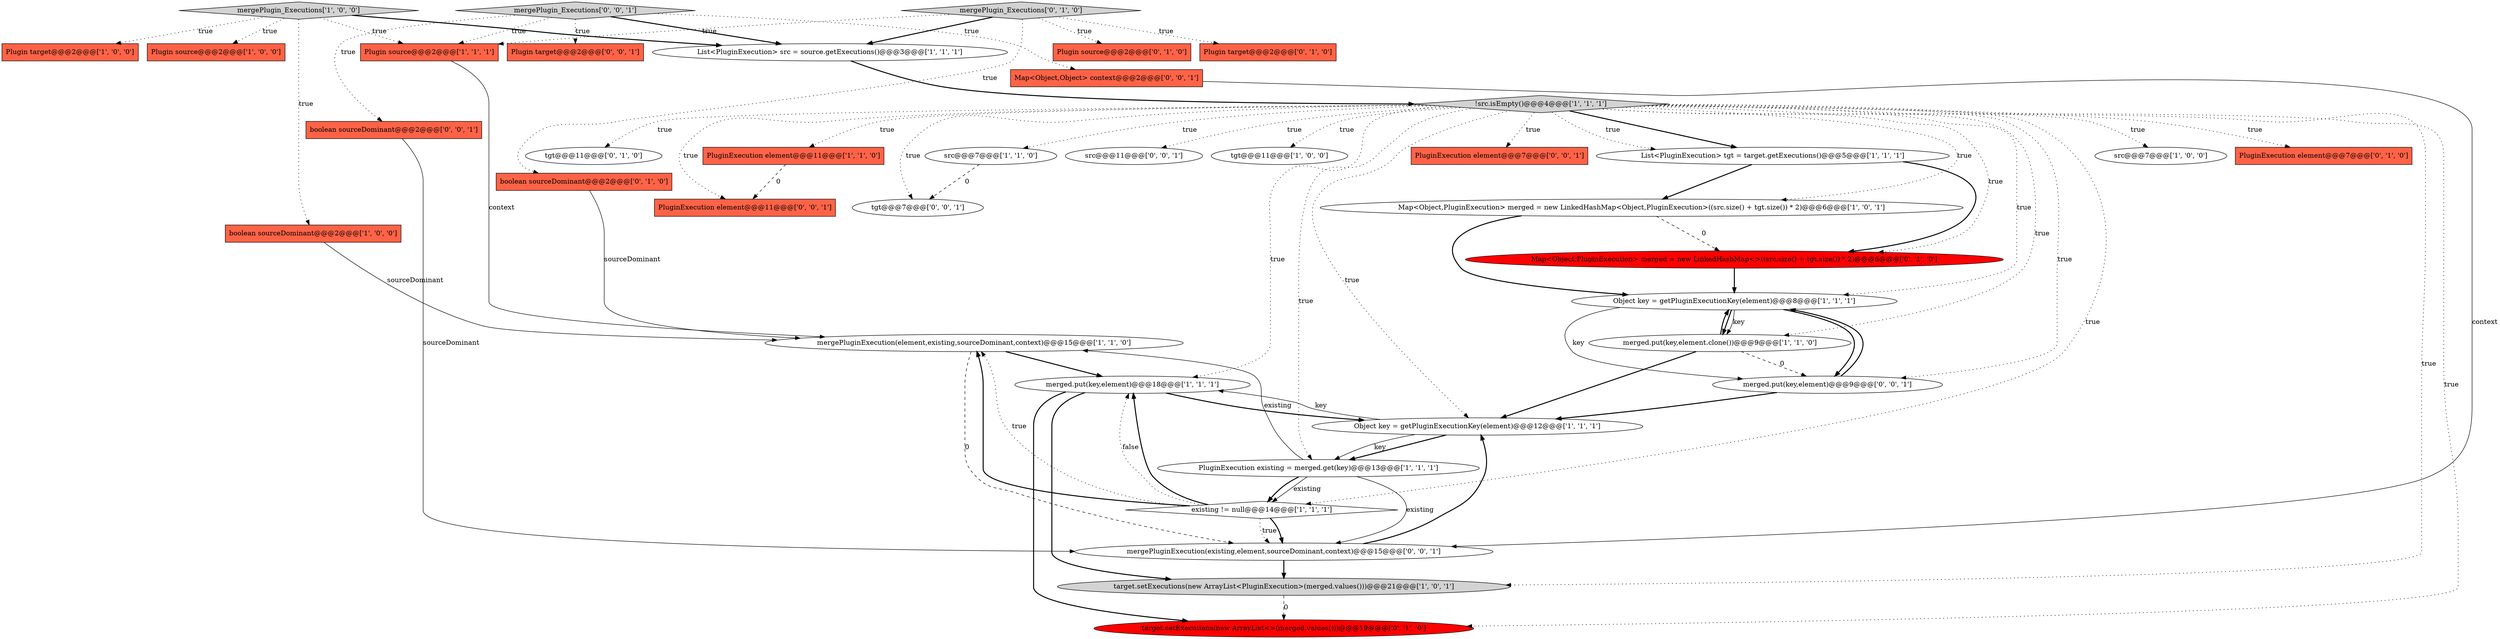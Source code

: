 digraph {
5 [style = filled, label = "Plugin target@@@2@@@['1', '0', '0']", fillcolor = tomato, shape = box image = "AAA0AAABBB1BBB"];
14 [style = filled, label = "Map<Object,PluginExecution> merged = new LinkedHashMap<Object,PluginExecution>((src.size() + tgt.size()) * 2)@@@6@@@['1', '0', '1']", fillcolor = white, shape = ellipse image = "AAA0AAABBB1BBB"];
30 [style = filled, label = "PluginExecution element@@@7@@@['0', '0', '1']", fillcolor = tomato, shape = box image = "AAA0AAABBB3BBB"];
25 [style = filled, label = "Map<Object,PluginExecution> merged = new LinkedHashMap<>((src.size() + tgt.size()) * 2)@@@6@@@['0', '1', '0']", fillcolor = red, shape = ellipse image = "AAA1AAABBB2BBB"];
33 [style = filled, label = "Plugin target@@@2@@@['0', '0', '1']", fillcolor = tomato, shape = box image = "AAA0AAABBB3BBB"];
9 [style = filled, label = "List<PluginExecution> tgt = target.getExecutions()@@@5@@@['1', '1', '1']", fillcolor = white, shape = ellipse image = "AAA0AAABBB1BBB"];
10 [style = filled, label = "mergePluginExecution(element,existing,sourceDominant,context)@@@15@@@['1', '1', '0']", fillcolor = white, shape = ellipse image = "AAA0AAABBB1BBB"];
15 [style = filled, label = "src@@@7@@@['1', '0', '0']", fillcolor = white, shape = ellipse image = "AAA0AAABBB1BBB"];
24 [style = filled, label = "PluginExecution element@@@7@@@['0', '1', '0']", fillcolor = tomato, shape = box image = "AAA0AAABBB2BBB"];
6 [style = filled, label = "boolean sourceDominant@@@2@@@['1', '0', '0']", fillcolor = tomato, shape = box image = "AAA0AAABBB1BBB"];
3 [style = filled, label = "PluginExecution element@@@11@@@['1', '1', '0']", fillcolor = tomato, shape = box image = "AAA0AAABBB1BBB"];
7 [style = filled, label = "Object key = getPluginExecutionKey(element)@@@8@@@['1', '1', '1']", fillcolor = white, shape = ellipse image = "AAA0AAABBB1BBB"];
16 [style = filled, label = "merged.put(key,element)@@@18@@@['1', '1', '1']", fillcolor = white, shape = ellipse image = "AAA0AAABBB1BBB"];
11 [style = filled, label = "merged.put(key,element.clone())@@@9@@@['1', '1', '0']", fillcolor = white, shape = ellipse image = "AAA0AAABBB1BBB"];
4 [style = filled, label = "!src.isEmpty()@@@4@@@['1', '1', '1']", fillcolor = lightgray, shape = diamond image = "AAA0AAABBB1BBB"];
27 [style = filled, label = "tgt@@@11@@@['0', '1', '0']", fillcolor = white, shape = ellipse image = "AAA0AAABBB2BBB"];
22 [style = filled, label = "target.setExecutions(new ArrayList<>(merged.values()))@@@19@@@['0', '1', '0']", fillcolor = red, shape = ellipse image = "AAA1AAABBB2BBB"];
13 [style = filled, label = "existing != null@@@14@@@['1', '1', '1']", fillcolor = white, shape = diamond image = "AAA0AAABBB1BBB"];
28 [style = filled, label = "Plugin source@@@2@@@['0', '1', '0']", fillcolor = tomato, shape = box image = "AAA0AAABBB2BBB"];
38 [style = filled, label = "tgt@@@7@@@['0', '0', '1']", fillcolor = white, shape = ellipse image = "AAA0AAABBB3BBB"];
23 [style = filled, label = "mergePlugin_Executions['0', '1', '0']", fillcolor = lightgray, shape = diamond image = "AAA0AAABBB2BBB"];
20 [style = filled, label = "src@@@7@@@['1', '1', '0']", fillcolor = white, shape = ellipse image = "AAA0AAABBB1BBB"];
36 [style = filled, label = "merged.put(key,element)@@@9@@@['0', '0', '1']", fillcolor = white, shape = ellipse image = "AAA0AAABBB3BBB"];
21 [style = filled, label = "Plugin target@@@2@@@['0', '1', '0']", fillcolor = tomato, shape = box image = "AAA0AAABBB2BBB"];
12 [style = filled, label = "mergePlugin_Executions['1', '0', '0']", fillcolor = lightgray, shape = diamond image = "AAA0AAABBB1BBB"];
32 [style = filled, label = "Map<Object,Object> context@@@2@@@['0', '0', '1']", fillcolor = tomato, shape = box image = "AAA0AAABBB3BBB"];
31 [style = filled, label = "boolean sourceDominant@@@2@@@['0', '0', '1']", fillcolor = tomato, shape = box image = "AAA0AAABBB3BBB"];
19 [style = filled, label = "Plugin source@@@2@@@['1', '1', '1']", fillcolor = tomato, shape = box image = "AAA0AAABBB1BBB"];
18 [style = filled, label = "Object key = getPluginExecutionKey(element)@@@12@@@['1', '1', '1']", fillcolor = white, shape = ellipse image = "AAA0AAABBB1BBB"];
35 [style = filled, label = "mergePluginExecution(existing,element,sourceDominant,context)@@@15@@@['0', '0', '1']", fillcolor = white, shape = ellipse image = "AAA0AAABBB3BBB"];
8 [style = filled, label = "List<PluginExecution> src = source.getExecutions()@@@3@@@['1', '1', '1']", fillcolor = white, shape = ellipse image = "AAA0AAABBB1BBB"];
34 [style = filled, label = "src@@@11@@@['0', '0', '1']", fillcolor = white, shape = ellipse image = "AAA0AAABBB3BBB"];
26 [style = filled, label = "boolean sourceDominant@@@2@@@['0', '1', '0']", fillcolor = tomato, shape = box image = "AAA0AAABBB2BBB"];
37 [style = filled, label = "PluginExecution element@@@11@@@['0', '0', '1']", fillcolor = tomato, shape = box image = "AAA0AAABBB3BBB"];
0 [style = filled, label = "tgt@@@11@@@['1', '0', '0']", fillcolor = white, shape = ellipse image = "AAA0AAABBB1BBB"];
2 [style = filled, label = "PluginExecution existing = merged.get(key)@@@13@@@['1', '1', '1']", fillcolor = white, shape = ellipse image = "AAA0AAABBB1BBB"];
17 [style = filled, label = "target.setExecutions(new ArrayList<PluginExecution>(merged.values()))@@@21@@@['1', '0', '1']", fillcolor = lightgray, shape = ellipse image = "AAA0AAABBB1BBB"];
1 [style = filled, label = "Plugin source@@@2@@@['1', '0', '0']", fillcolor = tomato, shape = box image = "AAA0AAABBB1BBB"];
29 [style = filled, label = "mergePlugin_Executions['0', '0', '1']", fillcolor = lightgray, shape = diamond image = "AAA0AAABBB3BBB"];
32->35 [style = solid, label="context"];
2->35 [style = solid, label="existing"];
4->9 [style = bold, label=""];
13->10 [style = bold, label=""];
29->8 [style = bold, label=""];
4->18 [style = dotted, label="true"];
7->11 [style = bold, label=""];
16->18 [style = bold, label=""];
2->13 [style = solid, label="existing"];
35->18 [style = bold, label=""];
4->38 [style = dotted, label="true"];
19->10 [style = solid, label="context"];
2->10 [style = solid, label="existing"];
14->25 [style = dashed, label="0"];
3->37 [style = dashed, label="0"];
23->28 [style = dotted, label="true"];
4->0 [style = dotted, label="true"];
4->20 [style = dotted, label="true"];
23->21 [style = dotted, label="true"];
4->11 [style = dotted, label="true"];
4->7 [style = dotted, label="true"];
12->1 [style = dotted, label="true"];
6->10 [style = solid, label="sourceDominant"];
31->35 [style = solid, label="sourceDominant"];
16->17 [style = bold, label=""];
4->15 [style = dotted, label="true"];
4->25 [style = dotted, label="true"];
18->2 [style = bold, label=""];
16->22 [style = bold, label=""];
23->8 [style = bold, label=""];
25->7 [style = bold, label=""];
4->14 [style = dotted, label="true"];
13->10 [style = dotted, label="true"];
23->19 [style = dotted, label="true"];
13->16 [style = bold, label=""];
11->36 [style = dashed, label="0"];
11->18 [style = bold, label=""];
4->30 [style = dotted, label="true"];
14->7 [style = bold, label=""];
2->13 [style = bold, label=""];
13->35 [style = dotted, label="true"];
4->13 [style = dotted, label="true"];
7->11 [style = solid, label="key"];
4->37 [style = dotted, label="true"];
23->26 [style = dotted, label="true"];
4->3 [style = dotted, label="true"];
20->38 [style = dashed, label="0"];
10->16 [style = bold, label=""];
26->10 [style = solid, label="sourceDominant"];
18->2 [style = solid, label="key"];
36->7 [style = bold, label=""];
12->5 [style = dotted, label="true"];
12->8 [style = bold, label=""];
7->36 [style = solid, label="key"];
7->36 [style = bold, label=""];
9->25 [style = bold, label=""];
12->6 [style = dotted, label="true"];
12->19 [style = dotted, label="true"];
36->18 [style = bold, label=""];
4->22 [style = dotted, label="true"];
13->16 [style = dotted, label="false"];
35->17 [style = bold, label=""];
9->14 [style = bold, label=""];
4->27 [style = dotted, label="true"];
4->34 [style = dotted, label="true"];
4->36 [style = dotted, label="true"];
29->33 [style = dotted, label="true"];
4->16 [style = dotted, label="true"];
4->24 [style = dotted, label="true"];
8->4 [style = bold, label=""];
4->9 [style = dotted, label="true"];
4->17 [style = dotted, label="true"];
13->35 [style = bold, label=""];
29->32 [style = dotted, label="true"];
10->35 [style = dashed, label="0"];
4->2 [style = dotted, label="true"];
11->7 [style = bold, label=""];
18->16 [style = solid, label="key"];
29->19 [style = dotted, label="true"];
29->31 [style = dotted, label="true"];
17->22 [style = dashed, label="0"];
}
